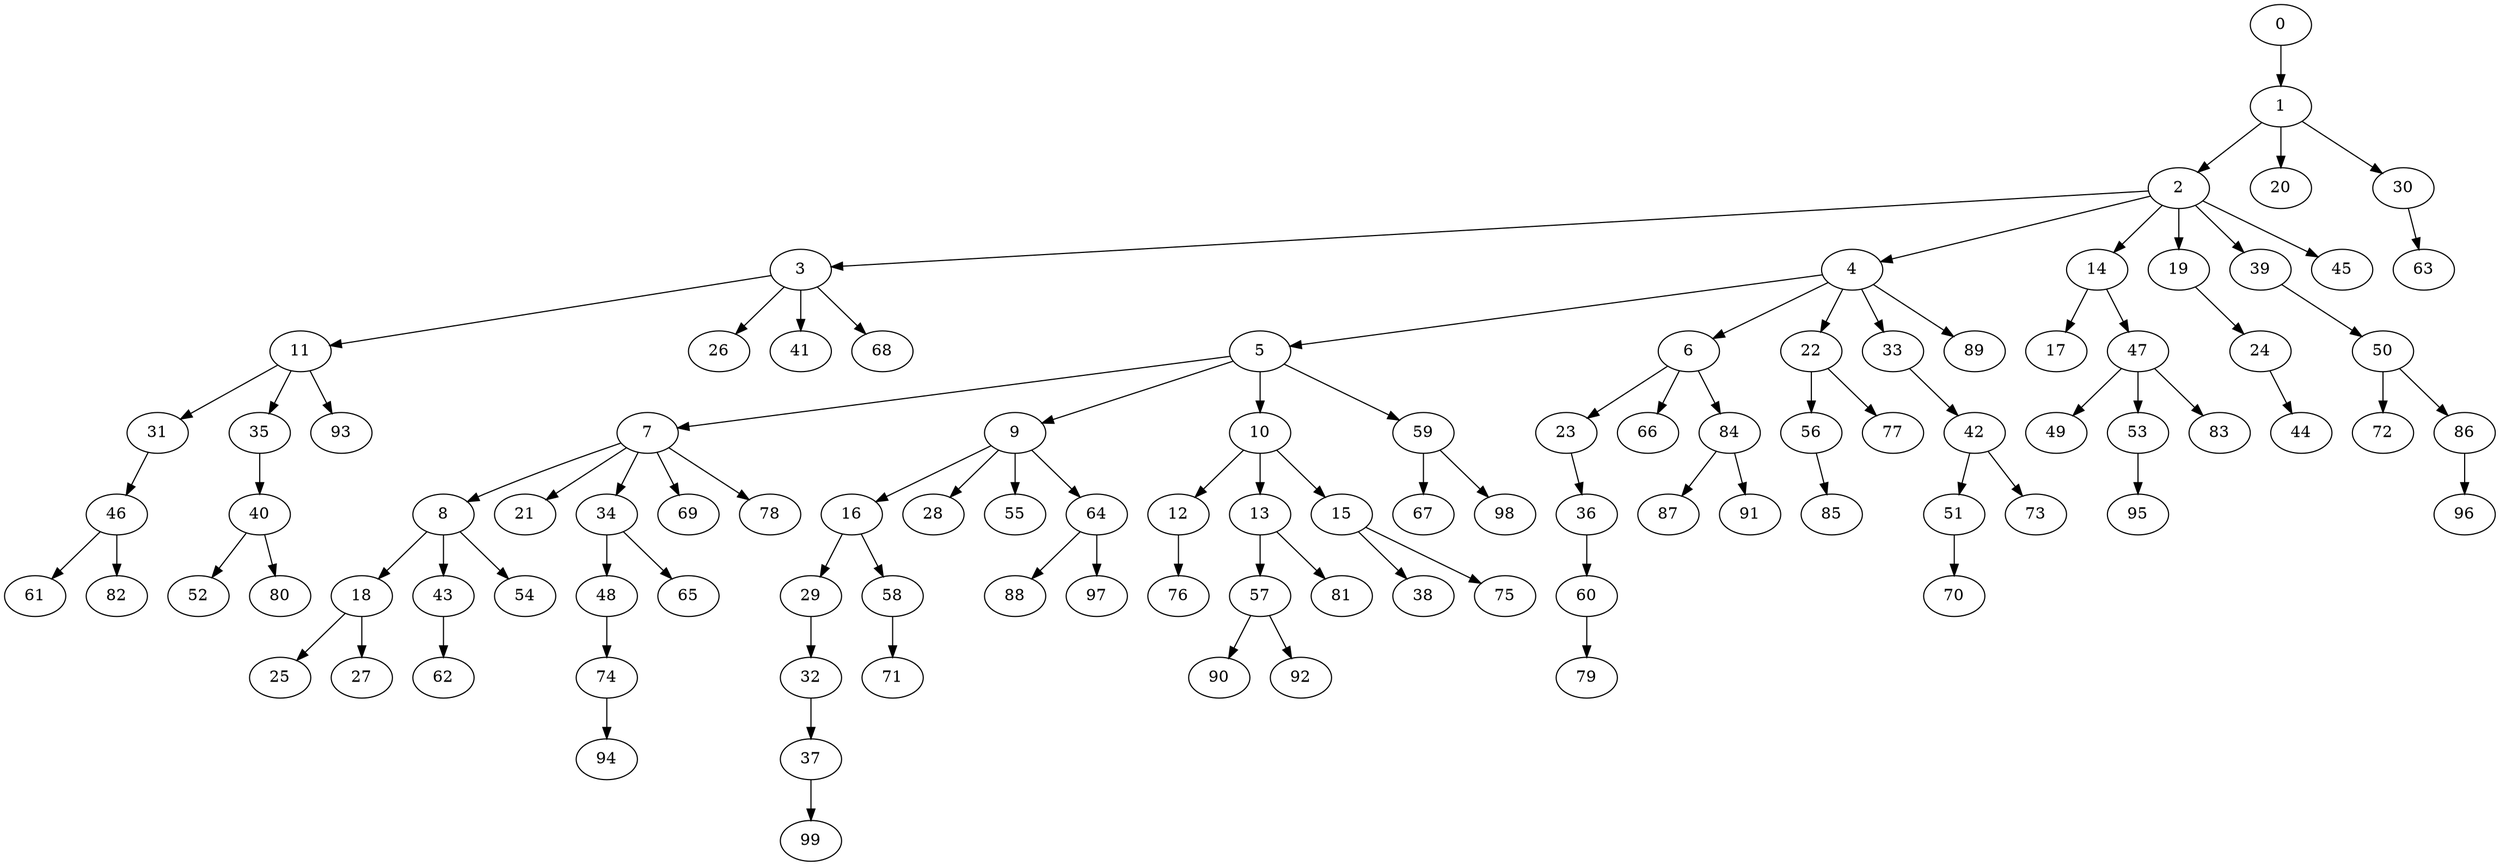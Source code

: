 digraph {
	0 [label=0]
	1 [label=1]
	2 [label=2]
	3 [label=3]
	11 [label=11]
	31 [label=31]
	46 [label=46]
	61 [label=61]
	82 [label=82]
	35 [label=35]
	40 [label=40]
	52 [label=52]
	80 [label=80]
	93 [label=93]
	26 [label=26]
	41 [label=41]
	68 [label=68]
	4 [label=4]
	5 [label=5]
	7 [label=7]
	8 [label=8]
	18 [label=18]
	25 [label=25]
	27 [label=27]
	43 [label=43]
	62 [label=62]
	54 [label=54]
	21 [label=21]
	34 [label=34]
	48 [label=48]
	74 [label=74]
	94 [label=94]
	65 [label=65]
	69 [label=69]
	78 [label=78]
	9 [label=9]
	16 [label=16]
	29 [label=29]
	32 [label=32]
	37 [label=37]
	99 [label=99]
	58 [label=58]
	71 [label=71]
	28 [label=28]
	55 [label=55]
	64 [label=64]
	88 [label=88]
	97 [label=97]
	10 [label=10]
	12 [label=12]
	76 [label=76]
	13 [label=13]
	57 [label=57]
	90 [label=90]
	92 [label=92]
	81 [label=81]
	15 [label=15]
	38 [label=38]
	75 [label=75]
	59 [label=59]
	67 [label=67]
	98 [label=98]
	6 [label=6]
	23 [label=23]
	36 [label=36]
	60 [label=60]
	79 [label=79]
	66 [label=66]
	84 [label=84]
	87 [label=87]
	91 [label=91]
	22 [label=22]
	56 [label=56]
	85 [label=85]
	77 [label=77]
	33 [label=33]
	42 [label=42]
	51 [label=51]
	70 [label=70]
	73 [label=73]
	89 [label=89]
	14 [label=14]
	17 [label=17]
	47 [label=47]
	49 [label=49]
	53 [label=53]
	95 [label=95]
	83 [label=83]
	19 [label=19]
	24 [label=24]
	44 [label=44]
	39 [label=39]
	50 [label=50]
	72 [label=72]
	86 [label=86]
	96 [label=96]
	45 [label=45]
	20 [label=20]
	30 [label=30]
	63 [label=63]
	0 -> 1
	1 -> 2
	2 -> 3
	3 -> 11
	11 -> 31
	31 -> 46
	46 -> 61
	46 -> 82
	11 -> 35
	35 -> 40
	40 -> 52
	40 -> 80
	11 -> 93
	3 -> 26
	3 -> 41
	3 -> 68
	2 -> 4
	4 -> 5
	5 -> 7
	7 -> 8
	8 -> 18
	18 -> 25
	18 -> 27
	8 -> 43
	43 -> 62
	8 -> 54
	7 -> 21
	7 -> 34
	34 -> 48
	48 -> 74
	74 -> 94
	34 -> 65
	7 -> 69
	7 -> 78
	5 -> 9
	9 -> 16
	16 -> 29
	29 -> 32
	32 -> 37
	37 -> 99
	16 -> 58
	58 -> 71
	9 -> 28
	9 -> 55
	9 -> 64
	64 -> 88
	64 -> 97
	5 -> 10
	10 -> 12
	12 -> 76
	10 -> 13
	13 -> 57
	57 -> 90
	57 -> 92
	13 -> 81
	10 -> 15
	15 -> 38
	15 -> 75
	5 -> 59
	59 -> 67
	59 -> 98
	4 -> 6
	6 -> 23
	23 -> 36
	36 -> 60
	60 -> 79
	6 -> 66
	6 -> 84
	84 -> 87
	84 -> 91
	4 -> 22
	22 -> 56
	56 -> 85
	22 -> 77
	4 -> 33
	33 -> 42
	42 -> 51
	51 -> 70
	42 -> 73
	4 -> 89
	2 -> 14
	14 -> 17
	14 -> 47
	47 -> 49
	47 -> 53
	53 -> 95
	47 -> 83
	2 -> 19
	19 -> 24
	24 -> 44
	2 -> 39
	39 -> 50
	50 -> 72
	50 -> 86
	86 -> 96
	2 -> 45
	1 -> 20
	1 -> 30
	30 -> 63
}
